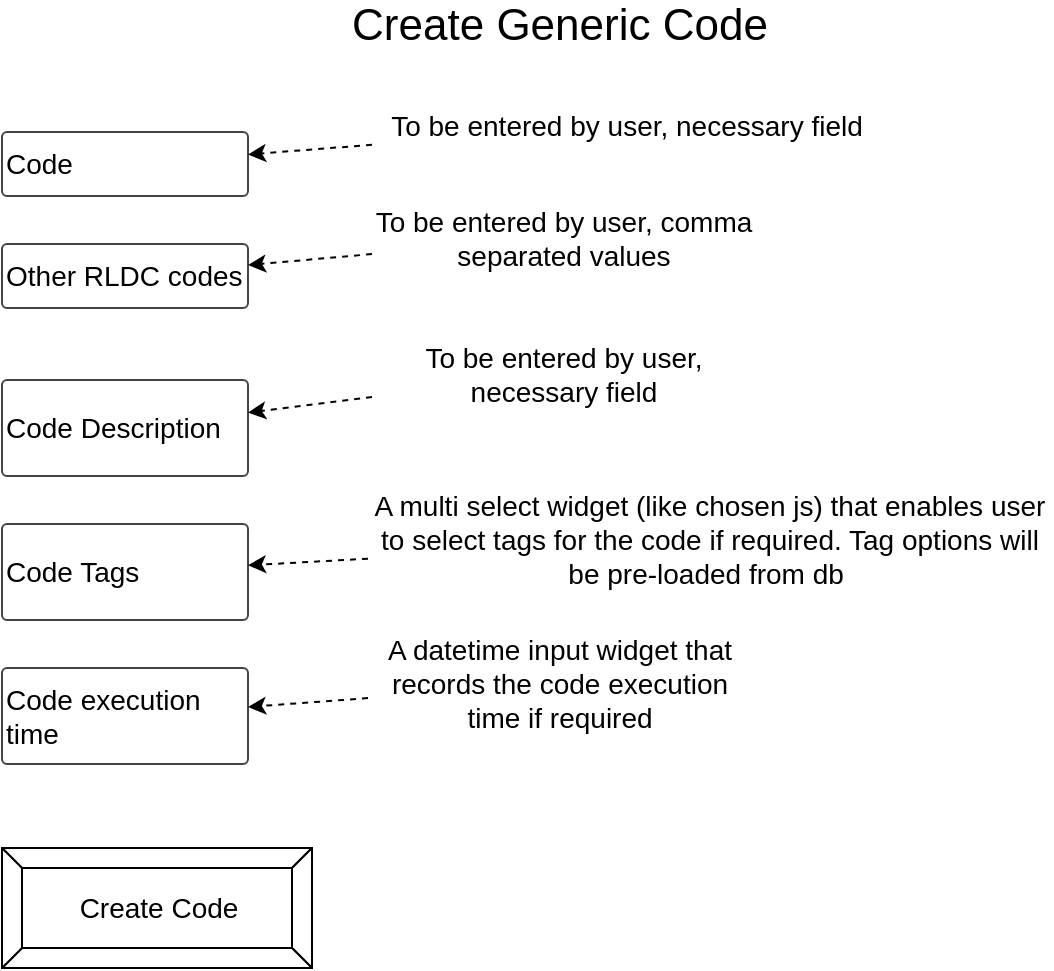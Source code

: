 <mxfile version="13.10.0" type="embed">
    <diagram id="RIMZuYeWPh20MSilfxXB" name="Page-1">
        <mxGraphModel dx="790" dy="567" grid="0" gridSize="10" guides="1" tooltips="1" connect="1" arrows="1" fold="1" page="1" pageScale="1" pageWidth="850" pageHeight="1100" math="0" shadow="0">
            <root>
                <mxCell id="0"/>
                <mxCell id="1" parent="0"/>
                <mxCell id="2" value="Create Generic Code" style="text;html=1;strokeColor=none;fillColor=none;align=center;verticalAlign=middle;whiteSpace=wrap;rounded=0;fontSize=22;" parent="1" vertex="1">
                    <mxGeometry x="220" y="22" width="284" height="20" as="geometry"/>
                </mxCell>
                <mxCell id="3" value="Code" style="strokeWidth=1;html=1;shadow=0;dashed=0;shape=mxgraph.ios.iTextInput;strokeColor=#444444;buttonText=;fontSize=14;whiteSpace=wrap;align=left;" parent="1" vertex="1">
                    <mxGeometry x="83" y="85" width="123" height="32" as="geometry"/>
                </mxCell>
                <mxCell id="5" style="rounded=0;orthogonalLoop=1;jettySize=auto;html=1;fontSize=14;dashed=1;" parent="1" source="4" target="3" edge="1">
                    <mxGeometry relative="1" as="geometry"/>
                </mxCell>
                <mxCell id="4" value="To be entered by user, necessary field" style="text;html=1;strokeColor=none;fillColor=none;align=center;verticalAlign=middle;whiteSpace=wrap;rounded=0;fontSize=14;" parent="1" vertex="1">
                    <mxGeometry x="268" y="61" width="255" height="41" as="geometry"/>
                </mxCell>
                <mxCell id="6" value="Other RLDC codes" style="strokeWidth=1;html=1;shadow=0;dashed=0;shape=mxgraph.ios.iTextInput;strokeColor=#444444;buttonText=;fontSize=14;whiteSpace=wrap;align=left;" parent="1" vertex="1">
                    <mxGeometry x="83" y="141" width="123" height="32" as="geometry"/>
                </mxCell>
                <mxCell id="7" style="rounded=0;orthogonalLoop=1;jettySize=auto;html=1;fontSize=14;dashed=1;" parent="1" source="8" target="6" edge="1">
                    <mxGeometry relative="1" as="geometry"/>
                </mxCell>
                <mxCell id="8" value="To be entered by user, comma separated values" style="text;html=1;strokeColor=none;fillColor=none;align=center;verticalAlign=middle;whiteSpace=wrap;rounded=0;fontSize=14;" parent="1" vertex="1">
                    <mxGeometry x="268" y="117" width="192" height="41" as="geometry"/>
                </mxCell>
                <mxCell id="9" value="Code Description" style="strokeWidth=1;html=1;shadow=0;dashed=0;shape=mxgraph.ios.iTextInput;strokeColor=#444444;buttonText=;fontSize=14;whiteSpace=wrap;align=left;" parent="1" vertex="1">
                    <mxGeometry x="83" y="209" width="123" height="48" as="geometry"/>
                </mxCell>
                <mxCell id="11" style="edgeStyle=none;rounded=0;orthogonalLoop=1;jettySize=auto;html=1;fontSize=14;dashed=1;" parent="1" source="10" target="9" edge="1">
                    <mxGeometry relative="1" as="geometry"/>
                </mxCell>
                <mxCell id="10" value="To be entered by user, necessary field" style="text;html=1;strokeColor=none;fillColor=none;align=center;verticalAlign=middle;whiteSpace=wrap;rounded=0;fontSize=14;" parent="1" vertex="1">
                    <mxGeometry x="268" y="185" width="192" height="41" as="geometry"/>
                </mxCell>
                <mxCell id="12" value="Code Tags" style="strokeWidth=1;html=1;shadow=0;dashed=0;shape=mxgraph.ios.iTextInput;strokeColor=#444444;buttonText=;fontSize=14;whiteSpace=wrap;align=left;" parent="1" vertex="1">
                    <mxGeometry x="83" y="281" width="123" height="48" as="geometry"/>
                </mxCell>
                <mxCell id="13" style="edgeStyle=none;rounded=0;orthogonalLoop=1;jettySize=auto;html=1;fontSize=14;dashed=1;" parent="1" source="14" target="12" edge="1">
                    <mxGeometry relative="1" as="geometry"/>
                </mxCell>
                <mxCell id="14" value="A multi select widget (like chosen js) that enables user to select tags for the code if required. Tag options will be pre-loaded from db&amp;nbsp;" style="text;html=1;strokeColor=none;fillColor=none;align=center;verticalAlign=middle;whiteSpace=wrap;rounded=0;fontSize=14;" parent="1" vertex="1">
                    <mxGeometry x="266" y="253" width="342" height="72" as="geometry"/>
                </mxCell>
                <mxCell id="15" value="Create Code" style="labelPosition=center;verticalLabelPosition=middle;align=center;html=1;shape=mxgraph.basic.button;dx=10;fontSize=14;" parent="1" vertex="1">
                    <mxGeometry x="83" y="443" width="155" height="60" as="geometry"/>
                </mxCell>
                <mxCell id="16" value="Code execution time" style="strokeWidth=1;html=1;shadow=0;dashed=0;shape=mxgraph.ios.iTextInput;strokeColor=#444444;buttonText=;fontSize=14;whiteSpace=wrap;align=left;" parent="1" vertex="1">
                    <mxGeometry x="83" y="353" width="123" height="48" as="geometry"/>
                </mxCell>
                <mxCell id="17" style="edgeStyle=none;rounded=0;orthogonalLoop=1;jettySize=auto;html=1;fontSize=14;dashed=1;" parent="1" source="18" target="16" edge="1">
                    <mxGeometry relative="1" as="geometry"/>
                </mxCell>
                <mxCell id="18" value="A datetime input widget that records the code execution time if required" style="text;html=1;strokeColor=none;fillColor=none;align=center;verticalAlign=middle;whiteSpace=wrap;rounded=0;fontSize=14;" parent="1" vertex="1">
                    <mxGeometry x="266" y="325" width="192" height="72" as="geometry"/>
                </mxCell>
            </root>
        </mxGraphModel>
    </diagram>
</mxfile>